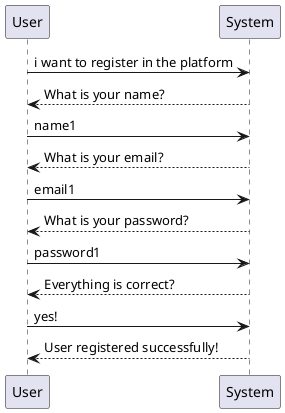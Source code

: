 @startuml



User -> System: i want to register in the platform
System --> User: What is your name?
User -> System: name1
System --> User: What is your email?
User -> System: email1
System --> User: What is your password?
User -> System: password1
System --> User: Everything is correct?
User -> System: yes!
System --> User: User registered successfully!

@enduml